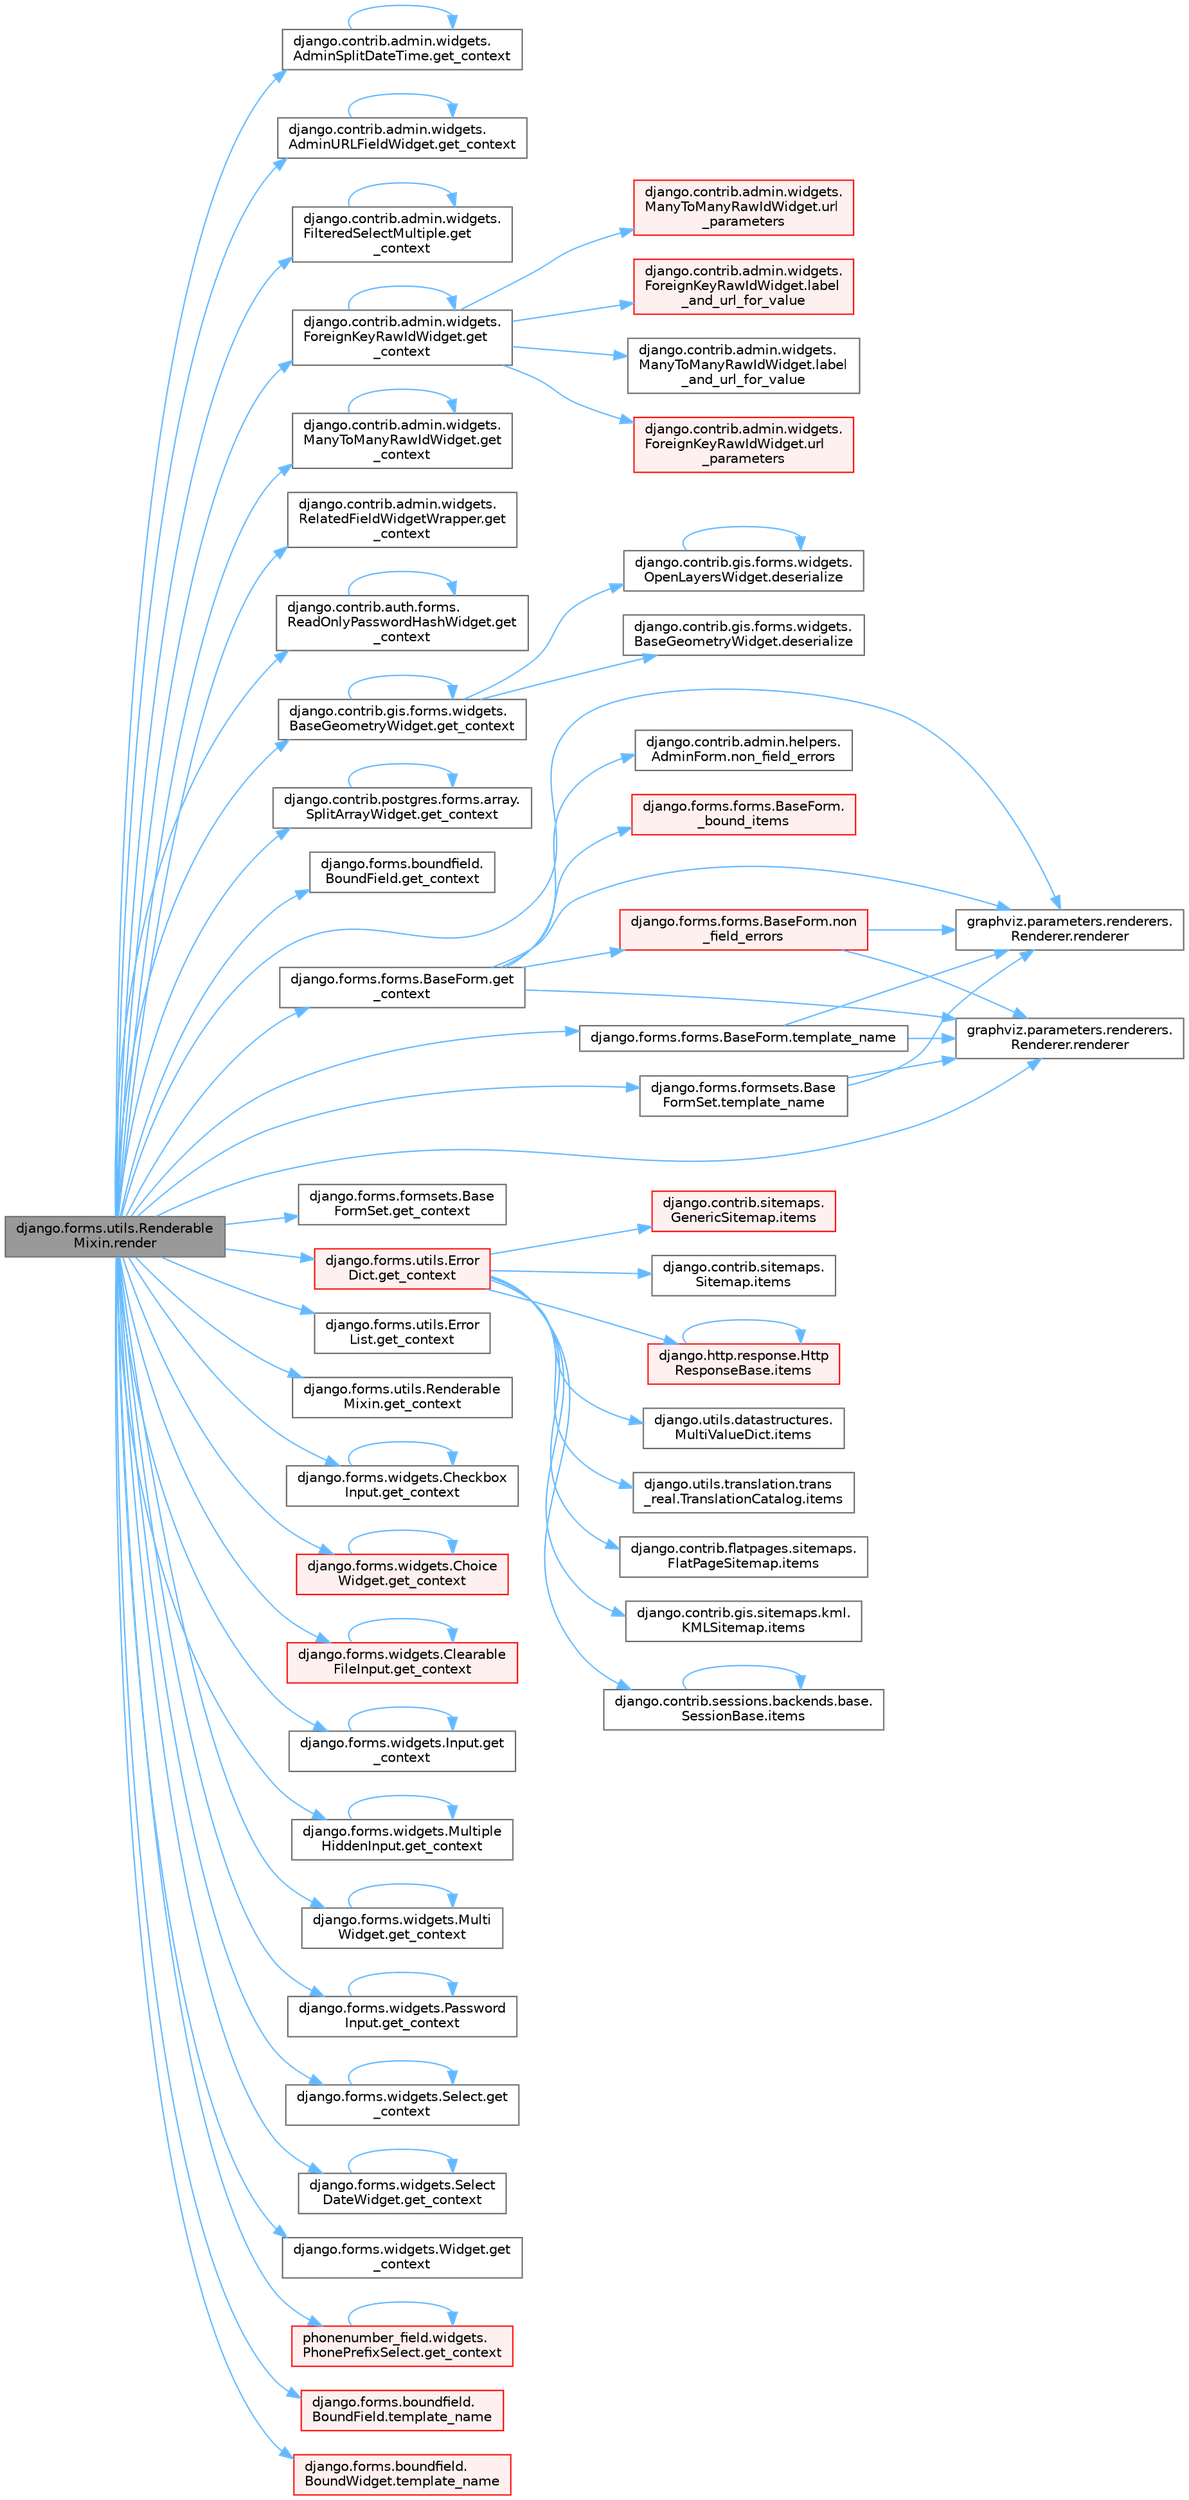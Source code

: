 digraph "django.forms.utils.RenderableMixin.render"
{
 // LATEX_PDF_SIZE
  bgcolor="transparent";
  edge [fontname=Helvetica,fontsize=10,labelfontname=Helvetica,labelfontsize=10];
  node [fontname=Helvetica,fontsize=10,shape=box,height=0.2,width=0.4];
  rankdir="LR";
  Node1 [id="Node000001",label="django.forms.utils.Renderable\lMixin.render",height=0.2,width=0.4,color="gray40", fillcolor="grey60", style="filled", fontcolor="black",tooltip=" "];
  Node1 -> Node2 [id="edge1_Node000001_Node000002",color="steelblue1",style="solid",tooltip=" "];
  Node2 [id="Node000002",label="django.contrib.admin.widgets.\lAdminSplitDateTime.get_context",height=0.2,width=0.4,color="grey40", fillcolor="white", style="filled",URL="$classdjango_1_1contrib_1_1admin_1_1widgets_1_1_admin_split_date_time.html#afe4d765f1ca56fb55581ecdeba4bf060",tooltip=" "];
  Node2 -> Node2 [id="edge2_Node000002_Node000002",color="steelblue1",style="solid",tooltip=" "];
  Node1 -> Node3 [id="edge3_Node000001_Node000003",color="steelblue1",style="solid",tooltip=" "];
  Node3 [id="Node000003",label="django.contrib.admin.widgets.\lAdminURLFieldWidget.get_context",height=0.2,width=0.4,color="grey40", fillcolor="white", style="filled",URL="$classdjango_1_1contrib_1_1admin_1_1widgets_1_1_admin_u_r_l_field_widget.html#a102ebfaf94359a628b165eb2a922515c",tooltip=" "];
  Node3 -> Node3 [id="edge4_Node000003_Node000003",color="steelblue1",style="solid",tooltip=" "];
  Node1 -> Node4 [id="edge5_Node000001_Node000004",color="steelblue1",style="solid",tooltip=" "];
  Node4 [id="Node000004",label="django.contrib.admin.widgets.\lFilteredSelectMultiple.get\l_context",height=0.2,width=0.4,color="grey40", fillcolor="white", style="filled",URL="$classdjango_1_1contrib_1_1admin_1_1widgets_1_1_filtered_select_multiple.html#ae6950831d9d5175eaeef9033c8035324",tooltip=" "];
  Node4 -> Node4 [id="edge6_Node000004_Node000004",color="steelblue1",style="solid",tooltip=" "];
  Node1 -> Node5 [id="edge7_Node000001_Node000005",color="steelblue1",style="solid",tooltip=" "];
  Node5 [id="Node000005",label="django.contrib.admin.widgets.\lForeignKeyRawIdWidget.get\l_context",height=0.2,width=0.4,color="grey40", fillcolor="white", style="filled",URL="$classdjango_1_1contrib_1_1admin_1_1widgets_1_1_foreign_key_raw_id_widget.html#ae111dabe0331403be0619206ec2cd94f",tooltip=" "];
  Node5 -> Node5 [id="edge8_Node000005_Node000005",color="steelblue1",style="solid",tooltip=" "];
  Node5 -> Node6 [id="edge9_Node000005_Node000006",color="steelblue1",style="solid",tooltip=" "];
  Node6 [id="Node000006",label="django.contrib.admin.widgets.\lForeignKeyRawIdWidget.label\l_and_url_for_value",height=0.2,width=0.4,color="red", fillcolor="#FFF0F0", style="filled",URL="$classdjango_1_1contrib_1_1admin_1_1widgets_1_1_foreign_key_raw_id_widget.html#aa58e042ccb55708744dbc7bddb00a7a1",tooltip=" "];
  Node5 -> Node17 [id="edge10_Node000005_Node000017",color="steelblue1",style="solid",tooltip=" "];
  Node17 [id="Node000017",label="django.contrib.admin.widgets.\lManyToManyRawIdWidget.label\l_and_url_for_value",height=0.2,width=0.4,color="grey40", fillcolor="white", style="filled",URL="$classdjango_1_1contrib_1_1admin_1_1widgets_1_1_many_to_many_raw_id_widget.html#a988b2f2ad25642d42f5dc865ee20803c",tooltip=" "];
  Node5 -> Node18 [id="edge11_Node000005_Node000018",color="steelblue1",style="solid",tooltip=" "];
  Node18 [id="Node000018",label="django.contrib.admin.widgets.\lForeignKeyRawIdWidget.url\l_parameters",height=0.2,width=0.4,color="red", fillcolor="#FFF0F0", style="filled",URL="$classdjango_1_1contrib_1_1admin_1_1widgets_1_1_foreign_key_raw_id_widget.html#ab6017147bbce85e4b1e177e6e1659df1",tooltip=" "];
  Node5 -> Node21 [id="edge12_Node000005_Node000021",color="steelblue1",style="solid",tooltip=" "];
  Node21 [id="Node000021",label="django.contrib.admin.widgets.\lManyToManyRawIdWidget.url\l_parameters",height=0.2,width=0.4,color="red", fillcolor="#FFF0F0", style="filled",URL="$classdjango_1_1contrib_1_1admin_1_1widgets_1_1_many_to_many_raw_id_widget.html#a612be773068af630b9be5e922ffcded0",tooltip=" "];
  Node1 -> Node22 [id="edge13_Node000001_Node000022",color="steelblue1",style="solid",tooltip=" "];
  Node22 [id="Node000022",label="django.contrib.admin.widgets.\lManyToManyRawIdWidget.get\l_context",height=0.2,width=0.4,color="grey40", fillcolor="white", style="filled",URL="$classdjango_1_1contrib_1_1admin_1_1widgets_1_1_many_to_many_raw_id_widget.html#a48b4847281a28cb85f5d290eaf6400ba",tooltip=" "];
  Node22 -> Node22 [id="edge14_Node000022_Node000022",color="steelblue1",style="solid",tooltip=" "];
  Node1 -> Node23 [id="edge15_Node000001_Node000023",color="steelblue1",style="solid",tooltip=" "];
  Node23 [id="Node000023",label="django.contrib.admin.widgets.\lRelatedFieldWidgetWrapper.get\l_context",height=0.2,width=0.4,color="grey40", fillcolor="white", style="filled",URL="$classdjango_1_1contrib_1_1admin_1_1widgets_1_1_related_field_widget_wrapper.html#aa39b7d861bc2c0794f4d0c9e90b629bf",tooltip=" "];
  Node1 -> Node24 [id="edge16_Node000001_Node000024",color="steelblue1",style="solid",tooltip=" "];
  Node24 [id="Node000024",label="django.contrib.auth.forms.\lReadOnlyPasswordHashWidget.get\l_context",height=0.2,width=0.4,color="grey40", fillcolor="white", style="filled",URL="$classdjango_1_1contrib_1_1auth_1_1forms_1_1_read_only_password_hash_widget.html#a5252960506a1fd46b97b7717f5ea7bff",tooltip=" "];
  Node24 -> Node24 [id="edge17_Node000024_Node000024",color="steelblue1",style="solid",tooltip=" "];
  Node1 -> Node25 [id="edge18_Node000001_Node000025",color="steelblue1",style="solid",tooltip=" "];
  Node25 [id="Node000025",label="django.contrib.gis.forms.widgets.\lBaseGeometryWidget.get_context",height=0.2,width=0.4,color="grey40", fillcolor="white", style="filled",URL="$classdjango_1_1contrib_1_1gis_1_1forms_1_1widgets_1_1_base_geometry_widget.html#a796182c0794207dbe40734c73c3e0484",tooltip=" "];
  Node25 -> Node26 [id="edge19_Node000025_Node000026",color="steelblue1",style="solid",tooltip=" "];
  Node26 [id="Node000026",label="django.contrib.gis.forms.widgets.\lBaseGeometryWidget.deserialize",height=0.2,width=0.4,color="grey40", fillcolor="white", style="filled",URL="$classdjango_1_1contrib_1_1gis_1_1forms_1_1widgets_1_1_base_geometry_widget.html#aa4203e7ebe9ad3871c08c57d60542181",tooltip=" "];
  Node25 -> Node27 [id="edge20_Node000025_Node000027",color="steelblue1",style="solid",tooltip=" "];
  Node27 [id="Node000027",label="django.contrib.gis.forms.widgets.\lOpenLayersWidget.deserialize",height=0.2,width=0.4,color="grey40", fillcolor="white", style="filled",URL="$classdjango_1_1contrib_1_1gis_1_1forms_1_1widgets_1_1_open_layers_widget.html#af5eea68f5a85170d7adbb8d8fc007f11",tooltip=" "];
  Node27 -> Node27 [id="edge21_Node000027_Node000027",color="steelblue1",style="solid",tooltip=" "];
  Node25 -> Node25 [id="edge22_Node000025_Node000025",color="steelblue1",style="solid",tooltip=" "];
  Node1 -> Node28 [id="edge23_Node000001_Node000028",color="steelblue1",style="solid",tooltip=" "];
  Node28 [id="Node000028",label="django.contrib.postgres.forms.array.\lSplitArrayWidget.get_context",height=0.2,width=0.4,color="grey40", fillcolor="white", style="filled",URL="$classdjango_1_1contrib_1_1postgres_1_1forms_1_1array_1_1_split_array_widget.html#a3e7023d18e163c92bc1b588a56a49152",tooltip=" "];
  Node28 -> Node28 [id="edge24_Node000028_Node000028",color="steelblue1",style="solid",tooltip=" "];
  Node1 -> Node29 [id="edge25_Node000001_Node000029",color="steelblue1",style="solid",tooltip=" "];
  Node29 [id="Node000029",label="django.forms.boundfield.\lBoundField.get_context",height=0.2,width=0.4,color="grey40", fillcolor="white", style="filled",URL="$classdjango_1_1forms_1_1boundfield_1_1_bound_field.html#a5abdc61be7621f40c2d7bbceb8922980",tooltip=" "];
  Node1 -> Node30 [id="edge26_Node000001_Node000030",color="steelblue1",style="solid",tooltip=" "];
  Node30 [id="Node000030",label="django.forms.forms.BaseForm.get\l_context",height=0.2,width=0.4,color="grey40", fillcolor="white", style="filled",URL="$classdjango_1_1forms_1_1forms_1_1_base_form.html#a7aceedfdbb15133ac8342eac420e8dcb",tooltip=" "];
  Node30 -> Node31 [id="edge27_Node000030_Node000031",color="steelblue1",style="solid",tooltip=" "];
  Node31 [id="Node000031",label="django.forms.forms.BaseForm.\l_bound_items",height=0.2,width=0.4,color="red", fillcolor="#FFF0F0", style="filled",URL="$classdjango_1_1forms_1_1forms_1_1_base_form.html#a688934dfe5db00876f776b92ed8d84d8",tooltip=" "];
  Node30 -> Node59 [id="edge28_Node000030_Node000059",color="steelblue1",style="solid",tooltip=" "];
  Node59 [id="Node000059",label="django.contrib.admin.helpers.\lAdminForm.non_field_errors",height=0.2,width=0.4,color="grey40", fillcolor="white", style="filled",URL="$classdjango_1_1contrib_1_1admin_1_1helpers_1_1_admin_form.html#a0e7b5c7aaa137f05ebdaa45afd8f3914",tooltip=" "];
  Node30 -> Node60 [id="edge29_Node000030_Node000060",color="steelblue1",style="solid",tooltip=" "];
  Node60 [id="Node000060",label="django.forms.forms.BaseForm.non\l_field_errors",height=0.2,width=0.4,color="red", fillcolor="#FFF0F0", style="filled",URL="$classdjango_1_1forms_1_1forms_1_1_base_form.html#a713be7c8d25008cf58c90916cb682447",tooltip=" "];
  Node60 -> Node1277 [id="edge30_Node000060_Node001277",color="steelblue1",style="solid",tooltip=" "];
  Node1277 [id="Node001277",label="graphviz.parameters.renderers.\lRenderer.renderer",height=0.2,width=0.4,color="grey40", fillcolor="white", style="filled",URL="$classgraphviz_1_1parameters_1_1renderers_1_1_renderer.html#ab647ac81ea9a587e2231805e7b215e4e",tooltip=" "];
  Node60 -> Node1278 [id="edge31_Node000060_Node001278",color="steelblue1",style="solid",tooltip=" "];
  Node1278 [id="Node001278",label="graphviz.parameters.renderers.\lRenderer.renderer",height=0.2,width=0.4,color="grey40", fillcolor="white", style="filled",URL="$classgraphviz_1_1parameters_1_1renderers_1_1_renderer.html#a315fd281bf35cbff9713265b12b06e09",tooltip=" "];
  Node30 -> Node1277 [id="edge32_Node000030_Node001277",color="steelblue1",style="solid",tooltip=" "];
  Node30 -> Node1278 [id="edge33_Node000030_Node001278",color="steelblue1",style="solid",tooltip=" "];
  Node1 -> Node1865 [id="edge34_Node000001_Node001865",color="steelblue1",style="solid",tooltip=" "];
  Node1865 [id="Node001865",label="django.forms.formsets.Base\lFormSet.get_context",height=0.2,width=0.4,color="grey40", fillcolor="white", style="filled",URL="$classdjango_1_1forms_1_1formsets_1_1_base_form_set.html#a12c5fce293a1d6136ab651b1e43492c2",tooltip=" "];
  Node1 -> Node1866 [id="edge35_Node000001_Node001866",color="steelblue1",style="solid",tooltip=" "];
  Node1866 [id="Node001866",label="django.forms.utils.Error\lDict.get_context",height=0.2,width=0.4,color="red", fillcolor="#FFF0F0", style="filled",URL="$classdjango_1_1forms_1_1utils_1_1_error_dict.html#aac62bf2f41f8416bc07de37d7c9d63d2",tooltip=" "];
  Node1866 -> Node1867 [id="edge36_Node001866_Node001867",color="steelblue1",style="solid",tooltip=" "];
  Node1867 [id="Node001867",label="django.contrib.flatpages.sitemaps.\lFlatPageSitemap.items",height=0.2,width=0.4,color="grey40", fillcolor="white", style="filled",URL="$classdjango_1_1contrib_1_1flatpages_1_1sitemaps_1_1_flat_page_sitemap.html#a890b7d4b4f929ef87f6d05480ba15371",tooltip=" "];
  Node1866 -> Node1868 [id="edge37_Node001866_Node001868",color="steelblue1",style="solid",tooltip=" "];
  Node1868 [id="Node001868",label="django.contrib.gis.sitemaps.kml.\lKMLSitemap.items",height=0.2,width=0.4,color="grey40", fillcolor="white", style="filled",URL="$classdjango_1_1contrib_1_1gis_1_1sitemaps_1_1kml_1_1_k_m_l_sitemap.html#a4f5e2cd721534203192a6c8d63fe2554",tooltip=" "];
  Node1866 -> Node1869 [id="edge38_Node001866_Node001869",color="steelblue1",style="solid",tooltip=" "];
  Node1869 [id="Node001869",label="django.contrib.sessions.backends.base.\lSessionBase.items",height=0.2,width=0.4,color="grey40", fillcolor="white", style="filled",URL="$classdjango_1_1contrib_1_1sessions_1_1backends_1_1base_1_1_session_base.html#acf159b32cdfee213dfdf00a0e70dd535",tooltip=" "];
  Node1869 -> Node1869 [id="edge39_Node001869_Node001869",color="steelblue1",style="solid",tooltip=" "];
  Node1866 -> Node1870 [id="edge40_Node001866_Node001870",color="steelblue1",style="solid",tooltip=" "];
  Node1870 [id="Node001870",label="django.contrib.sitemaps.\lGenericSitemap.items",height=0.2,width=0.4,color="red", fillcolor="#FFF0F0", style="filled",URL="$classdjango_1_1contrib_1_1sitemaps_1_1_generic_sitemap.html#aa9a783f805f1e9a27a75a4eee86e1837",tooltip=" "];
  Node1866 -> Node1871 [id="edge41_Node001866_Node001871",color="steelblue1",style="solid",tooltip=" "];
  Node1871 [id="Node001871",label="django.contrib.sitemaps.\lSitemap.items",height=0.2,width=0.4,color="grey40", fillcolor="white", style="filled",URL="$classdjango_1_1contrib_1_1sitemaps_1_1_sitemap.html#add1d5d44e1dc9ae7255026663813e50d",tooltip=" "];
  Node1866 -> Node1872 [id="edge42_Node001866_Node001872",color="steelblue1",style="solid",tooltip=" "];
  Node1872 [id="Node001872",label="django.http.response.Http\lResponseBase.items",height=0.2,width=0.4,color="red", fillcolor="#FFF0F0", style="filled",URL="$classdjango_1_1http_1_1response_1_1_http_response_base.html#a95bb80f66df3dbc32cfa6fc2b1cccb1e",tooltip=" "];
  Node1872 -> Node1872 [id="edge43_Node001872_Node001872",color="steelblue1",style="solid",tooltip=" "];
  Node1866 -> Node1873 [id="edge44_Node001866_Node001873",color="steelblue1",style="solid",tooltip=" "];
  Node1873 [id="Node001873",label="django.utils.datastructures.\lMultiValueDict.items",height=0.2,width=0.4,color="grey40", fillcolor="white", style="filled",URL="$classdjango_1_1utils_1_1datastructures_1_1_multi_value_dict.html#a542cdaf97ce424d16cb5b66679ef978b",tooltip=" "];
  Node1866 -> Node1874 [id="edge45_Node001866_Node001874",color="steelblue1",style="solid",tooltip=" "];
  Node1874 [id="Node001874",label="django.utils.translation.trans\l_real.TranslationCatalog.items",height=0.2,width=0.4,color="grey40", fillcolor="white", style="filled",URL="$classdjango_1_1utils_1_1translation_1_1trans__real_1_1_translation_catalog.html#aeada2e944125b43e093532d0e6d09d97",tooltip=" "];
  Node1 -> Node1902 [id="edge46_Node000001_Node001902",color="steelblue1",style="solid",tooltip=" "];
  Node1902 [id="Node001902",label="django.forms.utils.Error\lList.get_context",height=0.2,width=0.4,color="grey40", fillcolor="white", style="filled",URL="$classdjango_1_1forms_1_1utils_1_1_error_list.html#a5b3cd499a11588287ce4b4d5796eee70",tooltip=" "];
  Node1 -> Node1903 [id="edge47_Node000001_Node001903",color="steelblue1",style="solid",tooltip=" "];
  Node1903 [id="Node001903",label="django.forms.utils.Renderable\lMixin.get_context",height=0.2,width=0.4,color="grey40", fillcolor="white", style="filled",URL="$classdjango_1_1forms_1_1utils_1_1_renderable_mixin.html#a61987d5dfba84f823a789c05533ebab2",tooltip=" "];
  Node1 -> Node1904 [id="edge48_Node000001_Node001904",color="steelblue1",style="solid",tooltip=" "];
  Node1904 [id="Node001904",label="django.forms.widgets.Checkbox\lInput.get_context",height=0.2,width=0.4,color="grey40", fillcolor="white", style="filled",URL="$classdjango_1_1forms_1_1widgets_1_1_checkbox_input.html#aebf0d0986f1792bfc140c2dc116c13db",tooltip=" "];
  Node1904 -> Node1904 [id="edge49_Node001904_Node001904",color="steelblue1",style="solid",tooltip=" "];
  Node1 -> Node1905 [id="edge50_Node000001_Node001905",color="steelblue1",style="solid",tooltip=" "];
  Node1905 [id="Node001905",label="django.forms.widgets.Choice\lWidget.get_context",height=0.2,width=0.4,color="red", fillcolor="#FFF0F0", style="filled",URL="$classdjango_1_1forms_1_1widgets_1_1_choice_widget.html#a31e20981027ba50f51362ea6f9083ae1",tooltip=" "];
  Node1905 -> Node1905 [id="edge51_Node001905_Node001905",color="steelblue1",style="solid",tooltip=" "];
  Node1 -> Node1908 [id="edge52_Node000001_Node001908",color="steelblue1",style="solid",tooltip=" "];
  Node1908 [id="Node001908",label="django.forms.widgets.Clearable\lFileInput.get_context",height=0.2,width=0.4,color="red", fillcolor="#FFF0F0", style="filled",URL="$classdjango_1_1forms_1_1widgets_1_1_clearable_file_input.html#a35b7aa7493415c345ab781a4de2fa87d",tooltip=" "];
  Node1908 -> Node1908 [id="edge53_Node001908_Node001908",color="steelblue1",style="solid",tooltip=" "];
  Node1 -> Node1911 [id="edge54_Node000001_Node001911",color="steelblue1",style="solid",tooltip=" "];
  Node1911 [id="Node001911",label="django.forms.widgets.Input.get\l_context",height=0.2,width=0.4,color="grey40", fillcolor="white", style="filled",URL="$classdjango_1_1forms_1_1widgets_1_1_input.html#a7ea94cbca8fee4030e53b4ac11a88871",tooltip=" "];
  Node1911 -> Node1911 [id="edge55_Node001911_Node001911",color="steelblue1",style="solid",tooltip=" "];
  Node1 -> Node1912 [id="edge56_Node000001_Node001912",color="steelblue1",style="solid",tooltip=" "];
  Node1912 [id="Node001912",label="django.forms.widgets.Multiple\lHiddenInput.get_context",height=0.2,width=0.4,color="grey40", fillcolor="white", style="filled",URL="$classdjango_1_1forms_1_1widgets_1_1_multiple_hidden_input.html#a3e7070dfb883832289f7c6c33ccf9490",tooltip=" "];
  Node1912 -> Node1912 [id="edge57_Node001912_Node001912",color="steelblue1",style="solid",tooltip=" "];
  Node1 -> Node1913 [id="edge58_Node000001_Node001913",color="steelblue1",style="solid",tooltip=" "];
  Node1913 [id="Node001913",label="django.forms.widgets.Multi\lWidget.get_context",height=0.2,width=0.4,color="grey40", fillcolor="white", style="filled",URL="$classdjango_1_1forms_1_1widgets_1_1_multi_widget.html#a62db27601ed22e343b5f0654e7147614",tooltip=" "];
  Node1913 -> Node1913 [id="edge59_Node001913_Node001913",color="steelblue1",style="solid",tooltip=" "];
  Node1 -> Node1914 [id="edge60_Node000001_Node001914",color="steelblue1",style="solid",tooltip=" "];
  Node1914 [id="Node001914",label="django.forms.widgets.Password\lInput.get_context",height=0.2,width=0.4,color="grey40", fillcolor="white", style="filled",URL="$classdjango_1_1forms_1_1widgets_1_1_password_input.html#ae6ac954dd212534b84a81f70df578d87",tooltip=" "];
  Node1914 -> Node1914 [id="edge61_Node001914_Node001914",color="steelblue1",style="solid",tooltip=" "];
  Node1 -> Node1915 [id="edge62_Node000001_Node001915",color="steelblue1",style="solid",tooltip=" "];
  Node1915 [id="Node001915",label="django.forms.widgets.Select.get\l_context",height=0.2,width=0.4,color="grey40", fillcolor="white", style="filled",URL="$classdjango_1_1forms_1_1widgets_1_1_select.html#af9cbe84d7ce06653862a9ee689166a5a",tooltip=" "];
  Node1915 -> Node1915 [id="edge63_Node001915_Node001915",color="steelblue1",style="solid",tooltip=" "];
  Node1 -> Node1916 [id="edge64_Node000001_Node001916",color="steelblue1",style="solid",tooltip=" "];
  Node1916 [id="Node001916",label="django.forms.widgets.Select\lDateWidget.get_context",height=0.2,width=0.4,color="grey40", fillcolor="white", style="filled",URL="$classdjango_1_1forms_1_1widgets_1_1_select_date_widget.html#a91f8ef1fb81432ecc3229ca8d7732e74",tooltip=" "];
  Node1916 -> Node1916 [id="edge65_Node001916_Node001916",color="steelblue1",style="solid",tooltip=" "];
  Node1 -> Node1917 [id="edge66_Node000001_Node001917",color="steelblue1",style="solid",tooltip=" "];
  Node1917 [id="Node001917",label="django.forms.widgets.Widget.get\l_context",height=0.2,width=0.4,color="grey40", fillcolor="white", style="filled",URL="$classdjango_1_1forms_1_1widgets_1_1_widget.html#a06c5b3429470dc20cedf666c7c18d9f1",tooltip=" "];
  Node1 -> Node1918 [id="edge67_Node000001_Node001918",color="steelblue1",style="solid",tooltip=" "];
  Node1918 [id="Node001918",label="phonenumber_field.widgets.\lPhonePrefixSelect.get_context",height=0.2,width=0.4,color="red", fillcolor="#FFF0F0", style="filled",URL="$classphonenumber__field_1_1widgets_1_1_phone_prefix_select.html#a10911ae4241916469c7fd7e486961b0a",tooltip=" "];
  Node1918 -> Node1918 [id="edge68_Node001918_Node001918",color="steelblue1",style="solid",tooltip=" "];
  Node1 -> Node1277 [id="edge69_Node000001_Node001277",color="steelblue1",style="solid",tooltip=" "];
  Node1 -> Node1278 [id="edge70_Node000001_Node001278",color="steelblue1",style="solid",tooltip=" "];
  Node1 -> Node2173 [id="edge71_Node000001_Node002173",color="steelblue1",style="solid",tooltip=" "];
  Node2173 [id="Node002173",label="django.forms.boundfield.\lBoundField.template_name",height=0.2,width=0.4,color="red", fillcolor="#FFF0F0", style="filled",URL="$classdjango_1_1forms_1_1boundfield_1_1_bound_field.html#a6c7cbfafd064b8b38311c6360d897800",tooltip=" "];
  Node1 -> Node2174 [id="edge72_Node000001_Node002174",color="steelblue1",style="solid",tooltip=" "];
  Node2174 [id="Node002174",label="django.forms.boundfield.\lBoundWidget.template_name",height=0.2,width=0.4,color="red", fillcolor="#FFF0F0", style="filled",URL="$classdjango_1_1forms_1_1boundfield_1_1_bound_widget.html#a8e92231d5b3dcf14ecf5b1527cbe2a0e",tooltip=" "];
  Node1 -> Node2175 [id="edge73_Node000001_Node002175",color="steelblue1",style="solid",tooltip=" "];
  Node2175 [id="Node002175",label="django.forms.forms.BaseForm.template_name",height=0.2,width=0.4,color="grey40", fillcolor="white", style="filled",URL="$classdjango_1_1forms_1_1forms_1_1_base_form.html#a4f6bdb4db5f4d1586b8d6d8bd51e24af",tooltip=" "];
  Node2175 -> Node1277 [id="edge74_Node002175_Node001277",color="steelblue1",style="solid",tooltip=" "];
  Node2175 -> Node1278 [id="edge75_Node002175_Node001278",color="steelblue1",style="solid",tooltip=" "];
  Node1 -> Node2176 [id="edge76_Node000001_Node002176",color="steelblue1",style="solid",tooltip=" "];
  Node2176 [id="Node002176",label="django.forms.formsets.Base\lFormSet.template_name",height=0.2,width=0.4,color="grey40", fillcolor="white", style="filled",URL="$classdjango_1_1forms_1_1formsets_1_1_base_form_set.html#a105d47b340d2e654f960caf9f77e5c78",tooltip=" "];
  Node2176 -> Node1277 [id="edge77_Node002176_Node001277",color="steelblue1",style="solid",tooltip=" "];
  Node2176 -> Node1278 [id="edge78_Node002176_Node001278",color="steelblue1",style="solid",tooltip=" "];
}
